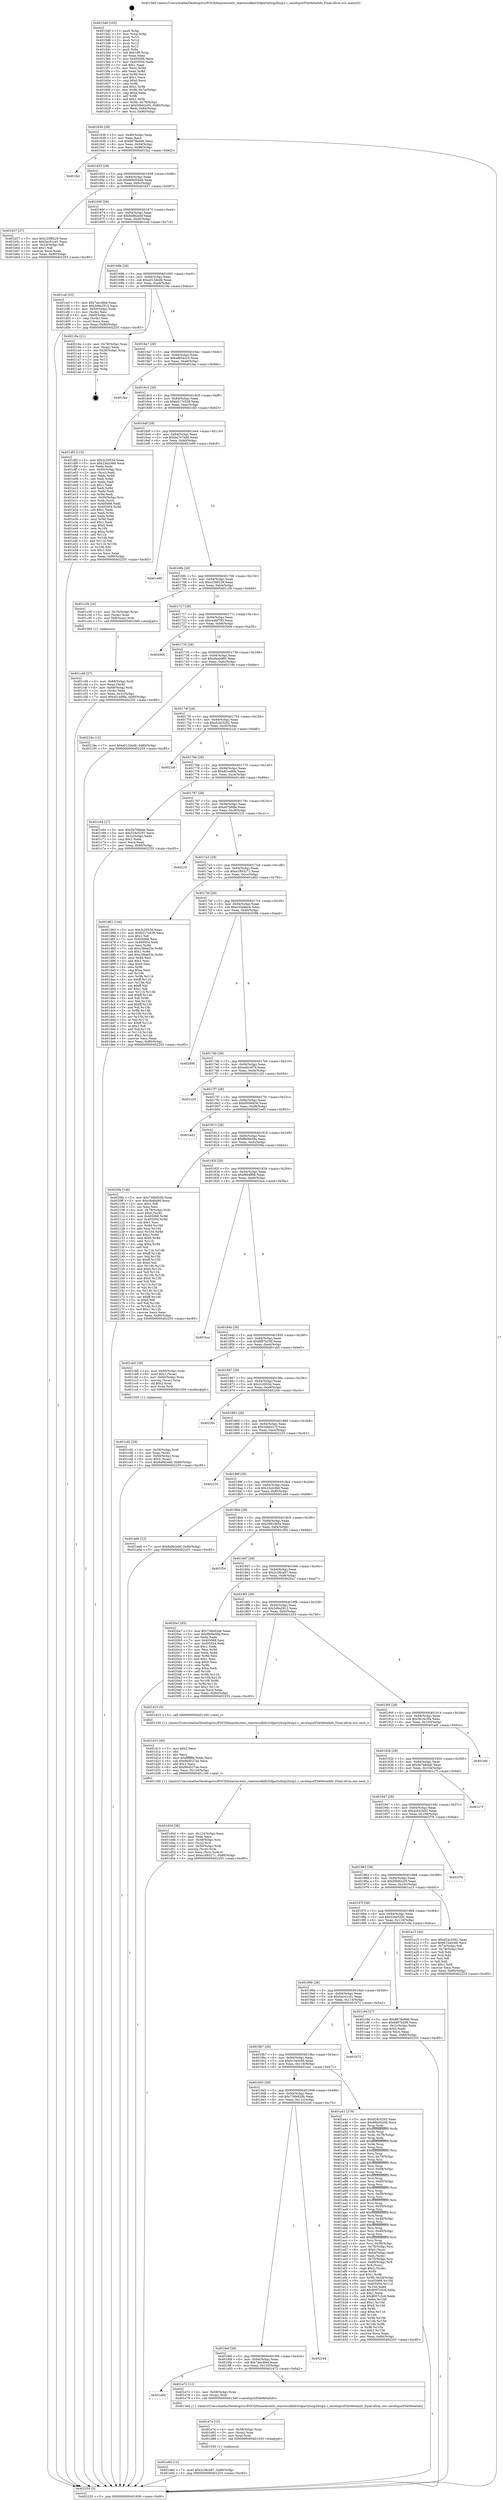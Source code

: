 digraph "0x4015d0" {
  label = "0x4015d0 (/mnt/c/Users/mathe/Desktop/tcc/POCII/binaries/extr_reactossdklib3rdpartybzip2bzip2.c_saveInputFileMetaInfo_Final-ollvm.out::main(0))"
  labelloc = "t"
  node[shape=record]

  Entry [label="",width=0.3,height=0.3,shape=circle,fillcolor=black,style=filled]
  "0x401636" [label="{
     0x401636 [29]\l
     | [instrs]\l
     &nbsp;&nbsp;0x401636 \<+3\>: mov -0x80(%rbp),%eax\l
     &nbsp;&nbsp;0x401639 \<+2\>: mov %eax,%ecx\l
     &nbsp;&nbsp;0x40163b \<+6\>: sub $0x8678a9d6,%ecx\l
     &nbsp;&nbsp;0x401641 \<+6\>: mov %eax,-0x94(%rbp)\l
     &nbsp;&nbsp;0x401647 \<+6\>: mov %ecx,-0x98(%rbp)\l
     &nbsp;&nbsp;0x40164d \<+6\>: je 0000000000401fa2 \<main+0x9d2\>\l
  }"]
  "0x401fa2" [label="{
     0x401fa2\l
  }", style=dashed]
  "0x401653" [label="{
     0x401653 [28]\l
     | [instrs]\l
     &nbsp;&nbsp;0x401653 \<+5\>: jmp 0000000000401658 \<main+0x88\>\l
     &nbsp;&nbsp;0x401658 \<+6\>: mov -0x94(%rbp),%eax\l
     &nbsp;&nbsp;0x40165e \<+5\>: sub $0x86bd544b,%eax\l
     &nbsp;&nbsp;0x401663 \<+6\>: mov %eax,-0x9c(%rbp)\l
     &nbsp;&nbsp;0x401669 \<+6\>: je 0000000000401b57 \<main+0x587\>\l
  }"]
  Exit [label="",width=0.3,height=0.3,shape=circle,fillcolor=black,style=filled,peripheries=2]
  "0x401b57" [label="{
     0x401b57 [27]\l
     | [instrs]\l
     &nbsp;&nbsp;0x401b57 \<+5\>: mov $0xc25f8229,%eax\l
     &nbsp;&nbsp;0x401b5c \<+5\>: mov $0x5ac41cd1,%ecx\l
     &nbsp;&nbsp;0x401b61 \<+3\>: mov -0x2d(%rbp),%dl\l
     &nbsp;&nbsp;0x401b64 \<+3\>: test $0x1,%dl\l
     &nbsp;&nbsp;0x401b67 \<+3\>: cmovne %ecx,%eax\l
     &nbsp;&nbsp;0x401b6a \<+3\>: mov %eax,-0x80(%rbp)\l
     &nbsp;&nbsp;0x401b6d \<+5\>: jmp 0000000000402255 \<main+0xc85\>\l
  }"]
  "0x40166f" [label="{
     0x40166f [28]\l
     | [instrs]\l
     &nbsp;&nbsp;0x40166f \<+5\>: jmp 0000000000401674 \<main+0xa4\>\l
     &nbsp;&nbsp;0x401674 \<+6\>: mov -0x94(%rbp),%eax\l
     &nbsp;&nbsp;0x40167a \<+5\>: sub $0x8a9b2ebf,%eax\l
     &nbsp;&nbsp;0x40167f \<+6\>: mov %eax,-0xa0(%rbp)\l
     &nbsp;&nbsp;0x401685 \<+6\>: je 0000000000401cef \<main+0x71f\>\l
  }"]
  "0x401e8d" [label="{
     0x401e8d [12]\l
     | [instrs]\l
     &nbsp;&nbsp;0x401e8d \<+7\>: movl $0x2c38ca97,-0x80(%rbp)\l
     &nbsp;&nbsp;0x401e94 \<+5\>: jmp 0000000000402255 \<main+0xc85\>\l
  }"]
  "0x401cef" [label="{
     0x401cef [33]\l
     | [instrs]\l
     &nbsp;&nbsp;0x401cef \<+5\>: mov $0x7aec4fed,%eax\l
     &nbsp;&nbsp;0x401cf4 \<+5\>: mov $0x2d6a2912,%ecx\l
     &nbsp;&nbsp;0x401cf9 \<+4\>: mov -0x50(%rbp),%rdx\l
     &nbsp;&nbsp;0x401cfd \<+2\>: mov (%rdx),%esi\l
     &nbsp;&nbsp;0x401cff \<+4\>: mov -0x60(%rbp),%rdx\l
     &nbsp;&nbsp;0x401d03 \<+2\>: cmp (%rdx),%esi\l
     &nbsp;&nbsp;0x401d05 \<+3\>: cmovl %ecx,%eax\l
     &nbsp;&nbsp;0x401d08 \<+3\>: mov %eax,-0x80(%rbp)\l
     &nbsp;&nbsp;0x401d0b \<+5\>: jmp 0000000000402255 \<main+0xc85\>\l
  }"]
  "0x40168b" [label="{
     0x40168b [28]\l
     | [instrs]\l
     &nbsp;&nbsp;0x40168b \<+5\>: jmp 0000000000401690 \<main+0xc0\>\l
     &nbsp;&nbsp;0x401690 \<+6\>: mov -0x94(%rbp),%eax\l
     &nbsp;&nbsp;0x401696 \<+5\>: sub $0xa013dedb,%eax\l
     &nbsp;&nbsp;0x40169b \<+6\>: mov %eax,-0xa4(%rbp)\l
     &nbsp;&nbsp;0x4016a1 \<+6\>: je 000000000040219a \<main+0xbca\>\l
  }"]
  "0x401e7e" [label="{
     0x401e7e [15]\l
     | [instrs]\l
     &nbsp;&nbsp;0x401e7e \<+4\>: mov -0x58(%rbp),%rax\l
     &nbsp;&nbsp;0x401e82 \<+3\>: mov (%rax),%rax\l
     &nbsp;&nbsp;0x401e85 \<+3\>: mov %rax,%rdi\l
     &nbsp;&nbsp;0x401e88 \<+5\>: call 0000000000401030 \<free@plt\>\l
     | [calls]\l
     &nbsp;&nbsp;0x401030 \{1\} (unknown)\l
  }"]
  "0x40219a" [label="{
     0x40219a [21]\l
     | [instrs]\l
     &nbsp;&nbsp;0x40219a \<+4\>: mov -0x78(%rbp),%rax\l
     &nbsp;&nbsp;0x40219e \<+2\>: mov (%rax),%eax\l
     &nbsp;&nbsp;0x4021a0 \<+4\>: lea -0x28(%rbp),%rsp\l
     &nbsp;&nbsp;0x4021a4 \<+1\>: pop %rbx\l
     &nbsp;&nbsp;0x4021a5 \<+2\>: pop %r12\l
     &nbsp;&nbsp;0x4021a7 \<+2\>: pop %r13\l
     &nbsp;&nbsp;0x4021a9 \<+2\>: pop %r14\l
     &nbsp;&nbsp;0x4021ab \<+2\>: pop %r15\l
     &nbsp;&nbsp;0x4021ad \<+1\>: pop %rbp\l
     &nbsp;&nbsp;0x4021ae \<+1\>: ret\l
  }"]
  "0x4016a7" [label="{
     0x4016a7 [28]\l
     | [instrs]\l
     &nbsp;&nbsp;0x4016a7 \<+5\>: jmp 00000000004016ac \<main+0xdc\>\l
     &nbsp;&nbsp;0x4016ac \<+6\>: mov -0x94(%rbp),%eax\l
     &nbsp;&nbsp;0x4016b2 \<+5\>: sub $0xa8f54d10,%eax\l
     &nbsp;&nbsp;0x4016b7 \<+6\>: mov %eax,-0xa8(%rbp)\l
     &nbsp;&nbsp;0x4016bd \<+6\>: je 0000000000401fae \<main+0x9de\>\l
  }"]
  "0x401a0b" [label="{
     0x401a0b\l
  }", style=dashed]
  "0x401fae" [label="{
     0x401fae\l
  }", style=dashed]
  "0x4016c3" [label="{
     0x4016c3 [28]\l
     | [instrs]\l
     &nbsp;&nbsp;0x4016c3 \<+5\>: jmp 00000000004016c8 \<main+0xf8\>\l
     &nbsp;&nbsp;0x4016c8 \<+6\>: mov -0x94(%rbp),%eax\l
     &nbsp;&nbsp;0x4016ce \<+5\>: sub $0xb517e538,%eax\l
     &nbsp;&nbsp;0x4016d3 \<+6\>: mov %eax,-0xac(%rbp)\l
     &nbsp;&nbsp;0x4016d9 \<+6\>: je 0000000000401df3 \<main+0x823\>\l
  }"]
  "0x401e72" [label="{
     0x401e72 [12]\l
     | [instrs]\l
     &nbsp;&nbsp;0x401e72 \<+4\>: mov -0x58(%rbp),%rax\l
     &nbsp;&nbsp;0x401e76 \<+3\>: mov (%rax),%rdi\l
     &nbsp;&nbsp;0x401e79 \<+5\>: call 00000000004013e0 \<saveInputFileMetaInfo\>\l
     | [calls]\l
     &nbsp;&nbsp;0x4013e0 \{1\} (/mnt/c/Users/mathe/Desktop/tcc/POCII/binaries/extr_reactossdklib3rdpartybzip2bzip2.c_saveInputFileMetaInfo_Final-ollvm.out::saveInputFileMetaInfo)\l
  }"]
  "0x401df3" [label="{
     0x401df3 [115]\l
     | [instrs]\l
     &nbsp;&nbsp;0x401df3 \<+5\>: mov $0x2c2953d,%eax\l
     &nbsp;&nbsp;0x401df8 \<+5\>: mov $0x23a2cfe6,%ecx\l
     &nbsp;&nbsp;0x401dfd \<+2\>: xor %edx,%edx\l
     &nbsp;&nbsp;0x401dff \<+4\>: mov -0x50(%rbp),%rsi\l
     &nbsp;&nbsp;0x401e03 \<+2\>: mov (%rsi),%edi\l
     &nbsp;&nbsp;0x401e05 \<+3\>: mov %edx,%r8d\l
     &nbsp;&nbsp;0x401e08 \<+3\>: sub %edi,%r8d\l
     &nbsp;&nbsp;0x401e0b \<+2\>: mov %edx,%edi\l
     &nbsp;&nbsp;0x401e0d \<+3\>: sub $0x1,%edi\l
     &nbsp;&nbsp;0x401e10 \<+3\>: add %edi,%r8d\l
     &nbsp;&nbsp;0x401e13 \<+2\>: mov %edx,%edi\l
     &nbsp;&nbsp;0x401e15 \<+3\>: sub %r8d,%edi\l
     &nbsp;&nbsp;0x401e18 \<+4\>: mov -0x50(%rbp),%rsi\l
     &nbsp;&nbsp;0x401e1c \<+2\>: mov %edi,(%rsi)\l
     &nbsp;&nbsp;0x401e1e \<+7\>: mov 0x405068,%edi\l
     &nbsp;&nbsp;0x401e25 \<+8\>: mov 0x405054,%r8d\l
     &nbsp;&nbsp;0x401e2d \<+3\>: sub $0x1,%edx\l
     &nbsp;&nbsp;0x401e30 \<+3\>: mov %edi,%r9d\l
     &nbsp;&nbsp;0x401e33 \<+3\>: add %edx,%r9d\l
     &nbsp;&nbsp;0x401e36 \<+4\>: imul %r9d,%edi\l
     &nbsp;&nbsp;0x401e3a \<+3\>: and $0x1,%edi\l
     &nbsp;&nbsp;0x401e3d \<+3\>: cmp $0x0,%edi\l
     &nbsp;&nbsp;0x401e40 \<+4\>: sete %r10b\l
     &nbsp;&nbsp;0x401e44 \<+4\>: cmp $0xa,%r8d\l
     &nbsp;&nbsp;0x401e48 \<+4\>: setl %r11b\l
     &nbsp;&nbsp;0x401e4c \<+3\>: mov %r10b,%bl\l
     &nbsp;&nbsp;0x401e4f \<+3\>: and %r11b,%bl\l
     &nbsp;&nbsp;0x401e52 \<+3\>: xor %r11b,%r10b\l
     &nbsp;&nbsp;0x401e55 \<+3\>: or %r10b,%bl\l
     &nbsp;&nbsp;0x401e58 \<+3\>: test $0x1,%bl\l
     &nbsp;&nbsp;0x401e5b \<+3\>: cmovne %ecx,%eax\l
     &nbsp;&nbsp;0x401e5e \<+3\>: mov %eax,-0x80(%rbp)\l
     &nbsp;&nbsp;0x401e61 \<+5\>: jmp 0000000000402255 \<main+0xc85\>\l
  }"]
  "0x4016df" [label="{
     0x4016df [28]\l
     | [instrs]\l
     &nbsp;&nbsp;0x4016df \<+5\>: jmp 00000000004016e4 \<main+0x114\>\l
     &nbsp;&nbsp;0x4016e4 \<+6\>: mov -0x94(%rbp),%eax\l
     &nbsp;&nbsp;0x4016ea \<+5\>: sub $0xbe747e9b,%eax\l
     &nbsp;&nbsp;0x4016ef \<+6\>: mov %eax,-0xb0(%rbp)\l
     &nbsp;&nbsp;0x4016f5 \<+6\>: je 0000000000401e99 \<main+0x8c9\>\l
  }"]
  "0x4019ef" [label="{
     0x4019ef [28]\l
     | [instrs]\l
     &nbsp;&nbsp;0x4019ef \<+5\>: jmp 00000000004019f4 \<main+0x424\>\l
     &nbsp;&nbsp;0x4019f4 \<+6\>: mov -0x94(%rbp),%eax\l
     &nbsp;&nbsp;0x4019fa \<+5\>: sub $0x7aec4fed,%eax\l
     &nbsp;&nbsp;0x4019ff \<+6\>: mov %eax,-0x120(%rbp)\l
     &nbsp;&nbsp;0x401a05 \<+6\>: je 0000000000401e72 \<main+0x8a2\>\l
  }"]
  "0x401e99" [label="{
     0x401e99\l
  }", style=dashed]
  "0x4016fb" [label="{
     0x4016fb [28]\l
     | [instrs]\l
     &nbsp;&nbsp;0x4016fb \<+5\>: jmp 0000000000401700 \<main+0x130\>\l
     &nbsp;&nbsp;0x401700 \<+6\>: mov -0x94(%rbp),%eax\l
     &nbsp;&nbsp;0x401706 \<+5\>: sub $0xc25f8229,%eax\l
     &nbsp;&nbsp;0x40170b \<+6\>: mov %eax,-0xb4(%rbp)\l
     &nbsp;&nbsp;0x401711 \<+6\>: je 0000000000401c39 \<main+0x669\>\l
  }"]
  "0x402244" [label="{
     0x402244\l
  }", style=dashed]
  "0x401c39" [label="{
     0x401c39 [16]\l
     | [instrs]\l
     &nbsp;&nbsp;0x401c39 \<+4\>: mov -0x70(%rbp),%rax\l
     &nbsp;&nbsp;0x401c3d \<+3\>: mov (%rax),%rax\l
     &nbsp;&nbsp;0x401c40 \<+4\>: mov 0x8(%rax),%rdi\l
     &nbsp;&nbsp;0x401c44 \<+5\>: call 0000000000401060 \<atoi@plt\>\l
     | [calls]\l
     &nbsp;&nbsp;0x401060 \{1\} (unknown)\l
  }"]
  "0x401717" [label="{
     0x401717 [28]\l
     | [instrs]\l
     &nbsp;&nbsp;0x401717 \<+5\>: jmp 000000000040171c \<main+0x14c\>\l
     &nbsp;&nbsp;0x40171c \<+6\>: mov -0x94(%rbp),%eax\l
     &nbsp;&nbsp;0x401722 \<+5\>: sub $0xceabf783,%eax\l
     &nbsp;&nbsp;0x401727 \<+6\>: mov %eax,-0xb8(%rbp)\l
     &nbsp;&nbsp;0x40172d \<+6\>: je 0000000000402006 \<main+0xa36\>\l
  }"]
  "0x401d3d" [label="{
     0x401d3d [38]\l
     | [instrs]\l
     &nbsp;&nbsp;0x401d3d \<+6\>: mov -0x124(%rbp),%ecx\l
     &nbsp;&nbsp;0x401d43 \<+3\>: imul %eax,%ecx\l
     &nbsp;&nbsp;0x401d46 \<+4\>: mov -0x58(%rbp),%rsi\l
     &nbsp;&nbsp;0x401d4a \<+3\>: mov (%rsi),%rsi\l
     &nbsp;&nbsp;0x401d4d \<+4\>: mov -0x50(%rbp),%rdi\l
     &nbsp;&nbsp;0x401d51 \<+3\>: movslq (%rdi),%rdi\l
     &nbsp;&nbsp;0x401d54 \<+3\>: mov %ecx,(%rsi,%rdi,4)\l
     &nbsp;&nbsp;0x401d57 \<+7\>: movl $0xe1893271,-0x80(%rbp)\l
     &nbsp;&nbsp;0x401d5e \<+5\>: jmp 0000000000402255 \<main+0xc85\>\l
  }"]
  "0x402006" [label="{
     0x402006\l
  }", style=dashed]
  "0x401733" [label="{
     0x401733 [28]\l
     | [instrs]\l
     &nbsp;&nbsp;0x401733 \<+5\>: jmp 0000000000401738 \<main+0x168\>\l
     &nbsp;&nbsp;0x401738 \<+6\>: mov -0x94(%rbp),%eax\l
     &nbsp;&nbsp;0x40173e \<+5\>: sub $0xcfeabd60,%eax\l
     &nbsp;&nbsp;0x401743 \<+6\>: mov %eax,-0xbc(%rbp)\l
     &nbsp;&nbsp;0x401749 \<+6\>: je 000000000040218e \<main+0xbbe\>\l
  }"]
  "0x401d15" [label="{
     0x401d15 [40]\l
     | [instrs]\l
     &nbsp;&nbsp;0x401d15 \<+5\>: mov $0x2,%ecx\l
     &nbsp;&nbsp;0x401d1a \<+1\>: cltd\l
     &nbsp;&nbsp;0x401d1b \<+2\>: idiv %ecx\l
     &nbsp;&nbsp;0x401d1d \<+6\>: imul $0xfffffffe,%edx,%ecx\l
     &nbsp;&nbsp;0x401d23 \<+6\>: sub $0x86d527ae,%ecx\l
     &nbsp;&nbsp;0x401d29 \<+3\>: add $0x1,%ecx\l
     &nbsp;&nbsp;0x401d2c \<+6\>: add $0x86d527ae,%ecx\l
     &nbsp;&nbsp;0x401d32 \<+6\>: mov %ecx,-0x124(%rbp)\l
     &nbsp;&nbsp;0x401d38 \<+5\>: call 0000000000401160 \<next_i\>\l
     | [calls]\l
     &nbsp;&nbsp;0x401160 \{1\} (/mnt/c/Users/mathe/Desktop/tcc/POCII/binaries/extr_reactossdklib3rdpartybzip2bzip2.c_saveInputFileMetaInfo_Final-ollvm.out::next_i)\l
  }"]
  "0x40218e" [label="{
     0x40218e [12]\l
     | [instrs]\l
     &nbsp;&nbsp;0x40218e \<+7\>: movl $0xa013dedb,-0x80(%rbp)\l
     &nbsp;&nbsp;0x402195 \<+5\>: jmp 0000000000402255 \<main+0xc85\>\l
  }"]
  "0x40174f" [label="{
     0x40174f [28]\l
     | [instrs]\l
     &nbsp;&nbsp;0x40174f \<+5\>: jmp 0000000000401754 \<main+0x184\>\l
     &nbsp;&nbsp;0x401754 \<+6\>: mov -0x94(%rbp),%eax\l
     &nbsp;&nbsp;0x40175a \<+5\>: sub $0xd24c5292,%eax\l
     &nbsp;&nbsp;0x40175f \<+6\>: mov %eax,-0xc0(%rbp)\l
     &nbsp;&nbsp;0x401765 \<+6\>: je 00000000004021af \<main+0xbdf\>\l
  }"]
  "0x401cd2" [label="{
     0x401cd2 [29]\l
     | [instrs]\l
     &nbsp;&nbsp;0x401cd2 \<+4\>: mov -0x58(%rbp),%rdi\l
     &nbsp;&nbsp;0x401cd6 \<+3\>: mov %rax,(%rdi)\l
     &nbsp;&nbsp;0x401cd9 \<+4\>: mov -0x50(%rbp),%rax\l
     &nbsp;&nbsp;0x401cdd \<+6\>: movl $0x0,(%rax)\l
     &nbsp;&nbsp;0x401ce3 \<+7\>: movl $0x8a9b2ebf,-0x80(%rbp)\l
     &nbsp;&nbsp;0x401cea \<+5\>: jmp 0000000000402255 \<main+0xc85\>\l
  }"]
  "0x4021af" [label="{
     0x4021af\l
  }", style=dashed]
  "0x40176b" [label="{
     0x40176b [28]\l
     | [instrs]\l
     &nbsp;&nbsp;0x40176b \<+5\>: jmp 0000000000401770 \<main+0x1a0\>\l
     &nbsp;&nbsp;0x401770 \<+6\>: mov -0x94(%rbp),%eax\l
     &nbsp;&nbsp;0x401776 \<+5\>: sub $0xdf1ed8fa,%eax\l
     &nbsp;&nbsp;0x40177b \<+6\>: mov %eax,-0xc4(%rbp)\l
     &nbsp;&nbsp;0x401781 \<+6\>: je 0000000000401c64 \<main+0x694\>\l
  }"]
  "0x401c49" [label="{
     0x401c49 [27]\l
     | [instrs]\l
     &nbsp;&nbsp;0x401c49 \<+4\>: mov -0x68(%rbp),%rdi\l
     &nbsp;&nbsp;0x401c4d \<+2\>: mov %eax,(%rdi)\l
     &nbsp;&nbsp;0x401c4f \<+4\>: mov -0x68(%rbp),%rdi\l
     &nbsp;&nbsp;0x401c53 \<+2\>: mov (%rdi),%eax\l
     &nbsp;&nbsp;0x401c55 \<+3\>: mov %eax,-0x2c(%rbp)\l
     &nbsp;&nbsp;0x401c58 \<+7\>: movl $0xdf1ed8fa,-0x80(%rbp)\l
     &nbsp;&nbsp;0x401c5f \<+5\>: jmp 0000000000402255 \<main+0xc85\>\l
  }"]
  "0x401c64" [label="{
     0x401c64 [27]\l
     | [instrs]\l
     &nbsp;&nbsp;0x401c64 \<+5\>: mov $0x3b7b8dab,%eax\l
     &nbsp;&nbsp;0x401c69 \<+5\>: mov $0x534e5291,%ecx\l
     &nbsp;&nbsp;0x401c6e \<+3\>: mov -0x2c(%rbp),%edx\l
     &nbsp;&nbsp;0x401c71 \<+3\>: cmp $0x1,%edx\l
     &nbsp;&nbsp;0x401c74 \<+3\>: cmovl %ecx,%eax\l
     &nbsp;&nbsp;0x401c77 \<+3\>: mov %eax,-0x80(%rbp)\l
     &nbsp;&nbsp;0x401c7a \<+5\>: jmp 0000000000402255 \<main+0xc85\>\l
  }"]
  "0x401787" [label="{
     0x401787 [28]\l
     | [instrs]\l
     &nbsp;&nbsp;0x401787 \<+5\>: jmp 000000000040178c \<main+0x1bc\>\l
     &nbsp;&nbsp;0x40178c \<+6\>: mov -0x94(%rbp),%eax\l
     &nbsp;&nbsp;0x401792 \<+5\>: sub $0xe07bfdfa,%eax\l
     &nbsp;&nbsp;0x401797 \<+6\>: mov %eax,-0xc8(%rbp)\l
     &nbsp;&nbsp;0x40179d \<+6\>: je 00000000004021f1 \<main+0xc21\>\l
  }"]
  "0x4019d3" [label="{
     0x4019d3 [28]\l
     | [instrs]\l
     &nbsp;&nbsp;0x4019d3 \<+5\>: jmp 00000000004019d8 \<main+0x408\>\l
     &nbsp;&nbsp;0x4019d8 \<+6\>: mov -0x94(%rbp),%eax\l
     &nbsp;&nbsp;0x4019de \<+5\>: sub $0x736b92db,%eax\l
     &nbsp;&nbsp;0x4019e3 \<+6\>: mov %eax,-0x11c(%rbp)\l
     &nbsp;&nbsp;0x4019e9 \<+6\>: je 0000000000402244 \<main+0xc74\>\l
  }"]
  "0x4021f1" [label="{
     0x4021f1\l
  }", style=dashed]
  "0x4017a3" [label="{
     0x4017a3 [28]\l
     | [instrs]\l
     &nbsp;&nbsp;0x4017a3 \<+5\>: jmp 00000000004017a8 \<main+0x1d8\>\l
     &nbsp;&nbsp;0x4017a8 \<+6\>: mov -0x94(%rbp),%eax\l
     &nbsp;&nbsp;0x4017ae \<+5\>: sub $0xe1893271,%eax\l
     &nbsp;&nbsp;0x4017b3 \<+6\>: mov %eax,-0xcc(%rbp)\l
     &nbsp;&nbsp;0x4017b9 \<+6\>: je 0000000000401d63 \<main+0x793\>\l
  }"]
  "0x401a41" [label="{
     0x401a41 [278]\l
     | [instrs]\l
     &nbsp;&nbsp;0x401a41 \<+5\>: mov $0xd24c5292,%eax\l
     &nbsp;&nbsp;0x401a46 \<+5\>: mov $0x86bd544b,%ecx\l
     &nbsp;&nbsp;0x401a4b \<+3\>: mov %rsp,%rdx\l
     &nbsp;&nbsp;0x401a4e \<+4\>: add $0xfffffffffffffff0,%rdx\l
     &nbsp;&nbsp;0x401a52 \<+3\>: mov %rdx,%rsp\l
     &nbsp;&nbsp;0x401a55 \<+4\>: mov %rdx,-0x78(%rbp)\l
     &nbsp;&nbsp;0x401a59 \<+3\>: mov %rsp,%rdx\l
     &nbsp;&nbsp;0x401a5c \<+4\>: add $0xfffffffffffffff0,%rdx\l
     &nbsp;&nbsp;0x401a60 \<+3\>: mov %rdx,%rsp\l
     &nbsp;&nbsp;0x401a63 \<+3\>: mov %rsp,%rsi\l
     &nbsp;&nbsp;0x401a66 \<+4\>: add $0xfffffffffffffff0,%rsi\l
     &nbsp;&nbsp;0x401a6a \<+3\>: mov %rsi,%rsp\l
     &nbsp;&nbsp;0x401a6d \<+4\>: mov %rsi,-0x70(%rbp)\l
     &nbsp;&nbsp;0x401a71 \<+3\>: mov %rsp,%rsi\l
     &nbsp;&nbsp;0x401a74 \<+4\>: add $0xfffffffffffffff0,%rsi\l
     &nbsp;&nbsp;0x401a78 \<+3\>: mov %rsi,%rsp\l
     &nbsp;&nbsp;0x401a7b \<+4\>: mov %rsi,-0x68(%rbp)\l
     &nbsp;&nbsp;0x401a7f \<+3\>: mov %rsp,%rsi\l
     &nbsp;&nbsp;0x401a82 \<+4\>: add $0xfffffffffffffff0,%rsi\l
     &nbsp;&nbsp;0x401a86 \<+3\>: mov %rsi,%rsp\l
     &nbsp;&nbsp;0x401a89 \<+4\>: mov %rsi,-0x60(%rbp)\l
     &nbsp;&nbsp;0x401a8d \<+3\>: mov %rsp,%rsi\l
     &nbsp;&nbsp;0x401a90 \<+4\>: add $0xfffffffffffffff0,%rsi\l
     &nbsp;&nbsp;0x401a94 \<+3\>: mov %rsi,%rsp\l
     &nbsp;&nbsp;0x401a97 \<+4\>: mov %rsi,-0x58(%rbp)\l
     &nbsp;&nbsp;0x401a9b \<+3\>: mov %rsp,%rsi\l
     &nbsp;&nbsp;0x401a9e \<+4\>: add $0xfffffffffffffff0,%rsi\l
     &nbsp;&nbsp;0x401aa2 \<+3\>: mov %rsi,%rsp\l
     &nbsp;&nbsp;0x401aa5 \<+4\>: mov %rsi,-0x50(%rbp)\l
     &nbsp;&nbsp;0x401aa9 \<+3\>: mov %rsp,%rsi\l
     &nbsp;&nbsp;0x401aac \<+4\>: add $0xfffffffffffffff0,%rsi\l
     &nbsp;&nbsp;0x401ab0 \<+3\>: mov %rsi,%rsp\l
     &nbsp;&nbsp;0x401ab3 \<+4\>: mov %rsi,-0x48(%rbp)\l
     &nbsp;&nbsp;0x401ab7 \<+3\>: mov %rsp,%rsi\l
     &nbsp;&nbsp;0x401aba \<+4\>: add $0xfffffffffffffff0,%rsi\l
     &nbsp;&nbsp;0x401abe \<+3\>: mov %rsi,%rsp\l
     &nbsp;&nbsp;0x401ac1 \<+4\>: mov %rsi,-0x40(%rbp)\l
     &nbsp;&nbsp;0x401ac5 \<+3\>: mov %rsp,%rsi\l
     &nbsp;&nbsp;0x401ac8 \<+4\>: add $0xfffffffffffffff0,%rsi\l
     &nbsp;&nbsp;0x401acc \<+3\>: mov %rsi,%rsp\l
     &nbsp;&nbsp;0x401acf \<+4\>: mov %rsi,-0x38(%rbp)\l
     &nbsp;&nbsp;0x401ad3 \<+4\>: mov -0x78(%rbp),%rsi\l
     &nbsp;&nbsp;0x401ad7 \<+6\>: movl $0x0,(%rsi)\l
     &nbsp;&nbsp;0x401add \<+6\>: mov -0x84(%rbp),%edi\l
     &nbsp;&nbsp;0x401ae3 \<+2\>: mov %edi,(%rdx)\l
     &nbsp;&nbsp;0x401ae5 \<+4\>: mov -0x70(%rbp),%rsi\l
     &nbsp;&nbsp;0x401ae9 \<+7\>: mov -0x90(%rbp),%r8\l
     &nbsp;&nbsp;0x401af0 \<+3\>: mov %r8,(%rsi)\l
     &nbsp;&nbsp;0x401af3 \<+3\>: cmpl $0x2,(%rdx)\l
     &nbsp;&nbsp;0x401af6 \<+4\>: setne %r9b\l
     &nbsp;&nbsp;0x401afa \<+4\>: and $0x1,%r9b\l
     &nbsp;&nbsp;0x401afe \<+4\>: mov %r9b,-0x2d(%rbp)\l
     &nbsp;&nbsp;0x401b02 \<+8\>: mov 0x405068,%r10d\l
     &nbsp;&nbsp;0x401b0a \<+8\>: mov 0x405054,%r11d\l
     &nbsp;&nbsp;0x401b12 \<+3\>: mov %r10d,%ebx\l
     &nbsp;&nbsp;0x401b15 \<+6\>: add $0x8007c5c6,%ebx\l
     &nbsp;&nbsp;0x401b1b \<+3\>: sub $0x1,%ebx\l
     &nbsp;&nbsp;0x401b1e \<+6\>: sub $0x8007c5c6,%ebx\l
     &nbsp;&nbsp;0x401b24 \<+4\>: imul %ebx,%r10d\l
     &nbsp;&nbsp;0x401b28 \<+4\>: and $0x1,%r10d\l
     &nbsp;&nbsp;0x401b2c \<+4\>: cmp $0x0,%r10d\l
     &nbsp;&nbsp;0x401b30 \<+4\>: sete %r9b\l
     &nbsp;&nbsp;0x401b34 \<+4\>: cmp $0xa,%r11d\l
     &nbsp;&nbsp;0x401b38 \<+4\>: setl %r14b\l
     &nbsp;&nbsp;0x401b3c \<+3\>: mov %r9b,%r15b\l
     &nbsp;&nbsp;0x401b3f \<+3\>: and %r14b,%r15b\l
     &nbsp;&nbsp;0x401b42 \<+3\>: xor %r14b,%r9b\l
     &nbsp;&nbsp;0x401b45 \<+3\>: or %r9b,%r15b\l
     &nbsp;&nbsp;0x401b48 \<+4\>: test $0x1,%r15b\l
     &nbsp;&nbsp;0x401b4c \<+3\>: cmovne %ecx,%eax\l
     &nbsp;&nbsp;0x401b4f \<+3\>: mov %eax,-0x80(%rbp)\l
     &nbsp;&nbsp;0x401b52 \<+5\>: jmp 0000000000402255 \<main+0xc85\>\l
  }"]
  "0x401d63" [label="{
     0x401d63 [144]\l
     | [instrs]\l
     &nbsp;&nbsp;0x401d63 \<+5\>: mov $0x2c2953d,%eax\l
     &nbsp;&nbsp;0x401d68 \<+5\>: mov $0xb517e538,%ecx\l
     &nbsp;&nbsp;0x401d6d \<+2\>: mov $0x1,%dl\l
     &nbsp;&nbsp;0x401d6f \<+7\>: mov 0x405068,%esi\l
     &nbsp;&nbsp;0x401d76 \<+7\>: mov 0x405054,%edi\l
     &nbsp;&nbsp;0x401d7d \<+3\>: mov %esi,%r8d\l
     &nbsp;&nbsp;0x401d80 \<+7\>: sub $0xc38ee02e,%r8d\l
     &nbsp;&nbsp;0x401d87 \<+4\>: sub $0x1,%r8d\l
     &nbsp;&nbsp;0x401d8b \<+7\>: add $0xc38ee02e,%r8d\l
     &nbsp;&nbsp;0x401d92 \<+4\>: imul %r8d,%esi\l
     &nbsp;&nbsp;0x401d96 \<+3\>: and $0x1,%esi\l
     &nbsp;&nbsp;0x401d99 \<+3\>: cmp $0x0,%esi\l
     &nbsp;&nbsp;0x401d9c \<+4\>: sete %r9b\l
     &nbsp;&nbsp;0x401da0 \<+3\>: cmp $0xa,%edi\l
     &nbsp;&nbsp;0x401da3 \<+4\>: setl %r10b\l
     &nbsp;&nbsp;0x401da7 \<+3\>: mov %r9b,%r11b\l
     &nbsp;&nbsp;0x401daa \<+4\>: xor $0xff,%r11b\l
     &nbsp;&nbsp;0x401dae \<+3\>: mov %r10b,%bl\l
     &nbsp;&nbsp;0x401db1 \<+3\>: xor $0xff,%bl\l
     &nbsp;&nbsp;0x401db4 \<+3\>: xor $0x1,%dl\l
     &nbsp;&nbsp;0x401db7 \<+3\>: mov %r11b,%r14b\l
     &nbsp;&nbsp;0x401dba \<+4\>: and $0xff,%r14b\l
     &nbsp;&nbsp;0x401dbe \<+3\>: and %dl,%r9b\l
     &nbsp;&nbsp;0x401dc1 \<+3\>: mov %bl,%r15b\l
     &nbsp;&nbsp;0x401dc4 \<+4\>: and $0xff,%r15b\l
     &nbsp;&nbsp;0x401dc8 \<+3\>: and %dl,%r10b\l
     &nbsp;&nbsp;0x401dcb \<+3\>: or %r9b,%r14b\l
     &nbsp;&nbsp;0x401dce \<+3\>: or %r10b,%r15b\l
     &nbsp;&nbsp;0x401dd1 \<+3\>: xor %r15b,%r14b\l
     &nbsp;&nbsp;0x401dd4 \<+3\>: or %bl,%r11b\l
     &nbsp;&nbsp;0x401dd7 \<+4\>: xor $0xff,%r11b\l
     &nbsp;&nbsp;0x401ddb \<+3\>: or $0x1,%dl\l
     &nbsp;&nbsp;0x401dde \<+3\>: and %dl,%r11b\l
     &nbsp;&nbsp;0x401de1 \<+3\>: or %r11b,%r14b\l
     &nbsp;&nbsp;0x401de4 \<+4\>: test $0x1,%r14b\l
     &nbsp;&nbsp;0x401de8 \<+3\>: cmovne %ecx,%eax\l
     &nbsp;&nbsp;0x401deb \<+3\>: mov %eax,-0x80(%rbp)\l
     &nbsp;&nbsp;0x401dee \<+5\>: jmp 0000000000402255 \<main+0xc85\>\l
  }"]
  "0x4017bf" [label="{
     0x4017bf [28]\l
     | [instrs]\l
     &nbsp;&nbsp;0x4017bf \<+5\>: jmp 00000000004017c4 \<main+0x1f4\>\l
     &nbsp;&nbsp;0x4017c4 \<+6\>: mov -0x94(%rbp),%eax\l
     &nbsp;&nbsp;0x4017ca \<+5\>: sub $0xe33d4bcb,%eax\l
     &nbsp;&nbsp;0x4017cf \<+6\>: mov %eax,-0xd0(%rbp)\l
     &nbsp;&nbsp;0x4017d5 \<+6\>: je 000000000040209b \<main+0xacb\>\l
  }"]
  "0x4019b7" [label="{
     0x4019b7 [28]\l
     | [instrs]\l
     &nbsp;&nbsp;0x4019b7 \<+5\>: jmp 00000000004019bc \<main+0x3ec\>\l
     &nbsp;&nbsp;0x4019bc \<+6\>: mov -0x94(%rbp),%eax\l
     &nbsp;&nbsp;0x4019c2 \<+5\>: sub $0x615a0c66,%eax\l
     &nbsp;&nbsp;0x4019c7 \<+6\>: mov %eax,-0x118(%rbp)\l
     &nbsp;&nbsp;0x4019cd \<+6\>: je 0000000000401a41 \<main+0x471\>\l
  }"]
  "0x40209b" [label="{
     0x40209b\l
  }", style=dashed]
  "0x4017db" [label="{
     0x4017db [28]\l
     | [instrs]\l
     &nbsp;&nbsp;0x4017db \<+5\>: jmp 00000000004017e0 \<main+0x210\>\l
     &nbsp;&nbsp;0x4017e0 \<+6\>: mov -0x94(%rbp),%eax\l
     &nbsp;&nbsp;0x4017e6 \<+5\>: sub $0xedec4f79,%eax\l
     &nbsp;&nbsp;0x4017eb \<+6\>: mov %eax,-0xd4(%rbp)\l
     &nbsp;&nbsp;0x4017f1 \<+6\>: je 0000000000401c2d \<main+0x65d\>\l
  }"]
  "0x401b72" [label="{
     0x401b72\l
  }", style=dashed]
  "0x401c2d" [label="{
     0x401c2d\l
  }", style=dashed]
  "0x4017f7" [label="{
     0x4017f7 [28]\l
     | [instrs]\l
     &nbsp;&nbsp;0x4017f7 \<+5\>: jmp 00000000004017fc \<main+0x22c\>\l
     &nbsp;&nbsp;0x4017fc \<+6\>: mov -0x94(%rbp),%eax\l
     &nbsp;&nbsp;0x401802 \<+5\>: sub $0xf0098636,%eax\l
     &nbsp;&nbsp;0x401807 \<+6\>: mov %eax,-0xd8(%rbp)\l
     &nbsp;&nbsp;0x40180d \<+6\>: je 0000000000401ed3 \<main+0x903\>\l
  }"]
  "0x40199b" [label="{
     0x40199b [28]\l
     | [instrs]\l
     &nbsp;&nbsp;0x40199b \<+5\>: jmp 00000000004019a0 \<main+0x3d0\>\l
     &nbsp;&nbsp;0x4019a0 \<+6\>: mov -0x94(%rbp),%eax\l
     &nbsp;&nbsp;0x4019a6 \<+5\>: sub $0x5ac41cd1,%eax\l
     &nbsp;&nbsp;0x4019ab \<+6\>: mov %eax,-0x114(%rbp)\l
     &nbsp;&nbsp;0x4019b1 \<+6\>: je 0000000000401b72 \<main+0x5a2\>\l
  }"]
  "0x401ed3" [label="{
     0x401ed3\l
  }", style=dashed]
  "0x401813" [label="{
     0x401813 [28]\l
     | [instrs]\l
     &nbsp;&nbsp;0x401813 \<+5\>: jmp 0000000000401818 \<main+0x248\>\l
     &nbsp;&nbsp;0x401818 \<+6\>: mov -0x94(%rbp),%eax\l
     &nbsp;&nbsp;0x40181e \<+5\>: sub $0xf809e59a,%eax\l
     &nbsp;&nbsp;0x401823 \<+6\>: mov %eax,-0xdc(%rbp)\l
     &nbsp;&nbsp;0x401829 \<+6\>: je 00000000004020fa \<main+0xb2a\>\l
  }"]
  "0x401c9a" [label="{
     0x401c9a [27]\l
     | [instrs]\l
     &nbsp;&nbsp;0x401c9a \<+5\>: mov $0x8678a9d6,%eax\l
     &nbsp;&nbsp;0x401c9f \<+5\>: mov $0xfd97b299,%ecx\l
     &nbsp;&nbsp;0x401ca4 \<+3\>: mov -0x2c(%rbp),%edx\l
     &nbsp;&nbsp;0x401ca7 \<+3\>: cmp $0x0,%edx\l
     &nbsp;&nbsp;0x401caa \<+3\>: cmove %ecx,%eax\l
     &nbsp;&nbsp;0x401cad \<+3\>: mov %eax,-0x80(%rbp)\l
     &nbsp;&nbsp;0x401cb0 \<+5\>: jmp 0000000000402255 \<main+0xc85\>\l
  }"]
  "0x4020fa" [label="{
     0x4020fa [148]\l
     | [instrs]\l
     &nbsp;&nbsp;0x4020fa \<+5\>: mov $0x736b92db,%eax\l
     &nbsp;&nbsp;0x4020ff \<+5\>: mov $0xcfeabd60,%ecx\l
     &nbsp;&nbsp;0x402104 \<+2\>: mov $0x1,%dl\l
     &nbsp;&nbsp;0x402106 \<+2\>: xor %esi,%esi\l
     &nbsp;&nbsp;0x402108 \<+4\>: mov -0x78(%rbp),%rdi\l
     &nbsp;&nbsp;0x40210c \<+6\>: movl $0x0,(%rdi)\l
     &nbsp;&nbsp;0x402112 \<+8\>: mov 0x405068,%r8d\l
     &nbsp;&nbsp;0x40211a \<+8\>: mov 0x405054,%r9d\l
     &nbsp;&nbsp;0x402122 \<+3\>: sub $0x1,%esi\l
     &nbsp;&nbsp;0x402125 \<+3\>: mov %r8d,%r10d\l
     &nbsp;&nbsp;0x402128 \<+3\>: add %esi,%r10d\l
     &nbsp;&nbsp;0x40212b \<+4\>: imul %r10d,%r8d\l
     &nbsp;&nbsp;0x40212f \<+4\>: and $0x1,%r8d\l
     &nbsp;&nbsp;0x402133 \<+4\>: cmp $0x0,%r8d\l
     &nbsp;&nbsp;0x402137 \<+4\>: sete %r11b\l
     &nbsp;&nbsp;0x40213b \<+4\>: cmp $0xa,%r9d\l
     &nbsp;&nbsp;0x40213f \<+3\>: setl %bl\l
     &nbsp;&nbsp;0x402142 \<+3\>: mov %r11b,%r14b\l
     &nbsp;&nbsp;0x402145 \<+4\>: xor $0xff,%r14b\l
     &nbsp;&nbsp;0x402149 \<+3\>: mov %bl,%r15b\l
     &nbsp;&nbsp;0x40214c \<+4\>: xor $0xff,%r15b\l
     &nbsp;&nbsp;0x402150 \<+3\>: xor $0x0,%dl\l
     &nbsp;&nbsp;0x402153 \<+3\>: mov %r14b,%r12b\l
     &nbsp;&nbsp;0x402156 \<+4\>: and $0x0,%r12b\l
     &nbsp;&nbsp;0x40215a \<+3\>: and %dl,%r11b\l
     &nbsp;&nbsp;0x40215d \<+3\>: mov %r15b,%r13b\l
     &nbsp;&nbsp;0x402160 \<+4\>: and $0x0,%r13b\l
     &nbsp;&nbsp;0x402164 \<+2\>: and %dl,%bl\l
     &nbsp;&nbsp;0x402166 \<+3\>: or %r11b,%r12b\l
     &nbsp;&nbsp;0x402169 \<+3\>: or %bl,%r13b\l
     &nbsp;&nbsp;0x40216c \<+3\>: xor %r13b,%r12b\l
     &nbsp;&nbsp;0x40216f \<+3\>: or %r15b,%r14b\l
     &nbsp;&nbsp;0x402172 \<+4\>: xor $0xff,%r14b\l
     &nbsp;&nbsp;0x402176 \<+3\>: or $0x0,%dl\l
     &nbsp;&nbsp;0x402179 \<+3\>: and %dl,%r14b\l
     &nbsp;&nbsp;0x40217c \<+3\>: or %r14b,%r12b\l
     &nbsp;&nbsp;0x40217f \<+4\>: test $0x1,%r12b\l
     &nbsp;&nbsp;0x402183 \<+3\>: cmovne %ecx,%eax\l
     &nbsp;&nbsp;0x402186 \<+3\>: mov %eax,-0x80(%rbp)\l
     &nbsp;&nbsp;0x402189 \<+5\>: jmp 0000000000402255 \<main+0xc85\>\l
  }"]
  "0x40182f" [label="{
     0x40182f [28]\l
     | [instrs]\l
     &nbsp;&nbsp;0x40182f \<+5\>: jmp 0000000000401834 \<main+0x264\>\l
     &nbsp;&nbsp;0x401834 \<+6\>: mov -0x94(%rbp),%eax\l
     &nbsp;&nbsp;0x40183a \<+5\>: sub $0xf884ff08,%eax\l
     &nbsp;&nbsp;0x40183f \<+6\>: mov %eax,-0xe0(%rbp)\l
     &nbsp;&nbsp;0x401845 \<+6\>: je 0000000000401bca \<main+0x5fa\>\l
  }"]
  "0x4015d0" [label="{
     0x4015d0 [102]\l
     | [instrs]\l
     &nbsp;&nbsp;0x4015d0 \<+1\>: push %rbp\l
     &nbsp;&nbsp;0x4015d1 \<+3\>: mov %rsp,%rbp\l
     &nbsp;&nbsp;0x4015d4 \<+2\>: push %r15\l
     &nbsp;&nbsp;0x4015d6 \<+2\>: push %r14\l
     &nbsp;&nbsp;0x4015d8 \<+2\>: push %r13\l
     &nbsp;&nbsp;0x4015da \<+2\>: push %r12\l
     &nbsp;&nbsp;0x4015dc \<+1\>: push %rbx\l
     &nbsp;&nbsp;0x4015dd \<+7\>: sub $0x108,%rsp\l
     &nbsp;&nbsp;0x4015e4 \<+2\>: xor %eax,%eax\l
     &nbsp;&nbsp;0x4015e6 \<+7\>: mov 0x405068,%ecx\l
     &nbsp;&nbsp;0x4015ed \<+7\>: mov 0x405054,%edx\l
     &nbsp;&nbsp;0x4015f4 \<+3\>: sub $0x1,%eax\l
     &nbsp;&nbsp;0x4015f7 \<+3\>: mov %ecx,%r8d\l
     &nbsp;&nbsp;0x4015fa \<+3\>: add %eax,%r8d\l
     &nbsp;&nbsp;0x4015fd \<+4\>: imul %r8d,%ecx\l
     &nbsp;&nbsp;0x401601 \<+3\>: and $0x1,%ecx\l
     &nbsp;&nbsp;0x401604 \<+3\>: cmp $0x0,%ecx\l
     &nbsp;&nbsp;0x401607 \<+4\>: sete %r9b\l
     &nbsp;&nbsp;0x40160b \<+4\>: and $0x1,%r9b\l
     &nbsp;&nbsp;0x40160f \<+4\>: mov %r9b,-0x7a(%rbp)\l
     &nbsp;&nbsp;0x401613 \<+3\>: cmp $0xa,%edx\l
     &nbsp;&nbsp;0x401616 \<+4\>: setl %r9b\l
     &nbsp;&nbsp;0x40161a \<+4\>: and $0x1,%r9b\l
     &nbsp;&nbsp;0x40161e \<+4\>: mov %r9b,-0x79(%rbp)\l
     &nbsp;&nbsp;0x401622 \<+7\>: movl $0x50b92c05,-0x80(%rbp)\l
     &nbsp;&nbsp;0x401629 \<+6\>: mov %edi,-0x84(%rbp)\l
     &nbsp;&nbsp;0x40162f \<+7\>: mov %rsi,-0x90(%rbp)\l
  }"]
  "0x401bca" [label="{
     0x401bca\l
  }", style=dashed]
  "0x40184b" [label="{
     0x40184b [28]\l
     | [instrs]\l
     &nbsp;&nbsp;0x40184b \<+5\>: jmp 0000000000401850 \<main+0x280\>\l
     &nbsp;&nbsp;0x401850 \<+6\>: mov -0x94(%rbp),%eax\l
     &nbsp;&nbsp;0x401856 \<+5\>: sub $0xfd97b299,%eax\l
     &nbsp;&nbsp;0x40185b \<+6\>: mov %eax,-0xe4(%rbp)\l
     &nbsp;&nbsp;0x401861 \<+6\>: je 0000000000401cb5 \<main+0x6e5\>\l
  }"]
  "0x402255" [label="{
     0x402255 [5]\l
     | [instrs]\l
     &nbsp;&nbsp;0x402255 \<+5\>: jmp 0000000000401636 \<main+0x66\>\l
  }"]
  "0x401cb5" [label="{
     0x401cb5 [29]\l
     | [instrs]\l
     &nbsp;&nbsp;0x401cb5 \<+4\>: mov -0x60(%rbp),%rax\l
     &nbsp;&nbsp;0x401cb9 \<+6\>: movl $0x1,(%rax)\l
     &nbsp;&nbsp;0x401cbf \<+4\>: mov -0x60(%rbp),%rax\l
     &nbsp;&nbsp;0x401cc3 \<+3\>: movslq (%rax),%rax\l
     &nbsp;&nbsp;0x401cc6 \<+4\>: shl $0x2,%rax\l
     &nbsp;&nbsp;0x401cca \<+3\>: mov %rax,%rdi\l
     &nbsp;&nbsp;0x401ccd \<+5\>: call 0000000000401050 \<malloc@plt\>\l
     | [calls]\l
     &nbsp;&nbsp;0x401050 \{1\} (unknown)\l
  }"]
  "0x401867" [label="{
     0x401867 [28]\l
     | [instrs]\l
     &nbsp;&nbsp;0x401867 \<+5\>: jmp 000000000040186c \<main+0x29c\>\l
     &nbsp;&nbsp;0x40186c \<+6\>: mov -0x94(%rbp),%eax\l
     &nbsp;&nbsp;0x401872 \<+5\>: sub $0x2c2953d,%eax\l
     &nbsp;&nbsp;0x401877 \<+6\>: mov %eax,-0xe8(%rbp)\l
     &nbsp;&nbsp;0x40187d \<+6\>: je 000000000040220c \<main+0xc3c\>\l
  }"]
  "0x40197f" [label="{
     0x40197f [28]\l
     | [instrs]\l
     &nbsp;&nbsp;0x40197f \<+5\>: jmp 0000000000401984 \<main+0x3b4\>\l
     &nbsp;&nbsp;0x401984 \<+6\>: mov -0x94(%rbp),%eax\l
     &nbsp;&nbsp;0x40198a \<+5\>: sub $0x534e5291,%eax\l
     &nbsp;&nbsp;0x40198f \<+6\>: mov %eax,-0x110(%rbp)\l
     &nbsp;&nbsp;0x401995 \<+6\>: je 0000000000401c9a \<main+0x6ca\>\l
  }"]
  "0x40220c" [label="{
     0x40220c\l
  }", style=dashed]
  "0x401883" [label="{
     0x401883 [28]\l
     | [instrs]\l
     &nbsp;&nbsp;0x401883 \<+5\>: jmp 0000000000401888 \<main+0x2b8\>\l
     &nbsp;&nbsp;0x401888 \<+6\>: mov -0x94(%rbp),%eax\l
     &nbsp;&nbsp;0x40188e \<+5\>: sub $0x16b6d17f,%eax\l
     &nbsp;&nbsp;0x401893 \<+6\>: mov %eax,-0xec(%rbp)\l
     &nbsp;&nbsp;0x401899 \<+6\>: je 0000000000402233 \<main+0xc63\>\l
  }"]
  "0x401a15" [label="{
     0x401a15 [44]\l
     | [instrs]\l
     &nbsp;&nbsp;0x401a15 \<+5\>: mov $0xd24c5292,%eax\l
     &nbsp;&nbsp;0x401a1a \<+5\>: mov $0x615a0c66,%ecx\l
     &nbsp;&nbsp;0x401a1f \<+3\>: mov -0x7a(%rbp),%dl\l
     &nbsp;&nbsp;0x401a22 \<+4\>: mov -0x79(%rbp),%sil\l
     &nbsp;&nbsp;0x401a26 \<+3\>: mov %dl,%dil\l
     &nbsp;&nbsp;0x401a29 \<+3\>: and %sil,%dil\l
     &nbsp;&nbsp;0x401a2c \<+3\>: xor %sil,%dl\l
     &nbsp;&nbsp;0x401a2f \<+3\>: or %dl,%dil\l
     &nbsp;&nbsp;0x401a32 \<+4\>: test $0x1,%dil\l
     &nbsp;&nbsp;0x401a36 \<+3\>: cmovne %ecx,%eax\l
     &nbsp;&nbsp;0x401a39 \<+3\>: mov %eax,-0x80(%rbp)\l
     &nbsp;&nbsp;0x401a3c \<+5\>: jmp 0000000000402255 \<main+0xc85\>\l
  }"]
  "0x402233" [label="{
     0x402233\l
  }", style=dashed]
  "0x40189f" [label="{
     0x40189f [28]\l
     | [instrs]\l
     &nbsp;&nbsp;0x40189f \<+5\>: jmp 00000000004018a4 \<main+0x2d4\>\l
     &nbsp;&nbsp;0x4018a4 \<+6\>: mov -0x94(%rbp),%eax\l
     &nbsp;&nbsp;0x4018aa \<+5\>: sub $0x23a2cfe6,%eax\l
     &nbsp;&nbsp;0x4018af \<+6\>: mov %eax,-0xf0(%rbp)\l
     &nbsp;&nbsp;0x4018b5 \<+6\>: je 0000000000401e66 \<main+0x896\>\l
  }"]
  "0x401963" [label="{
     0x401963 [28]\l
     | [instrs]\l
     &nbsp;&nbsp;0x401963 \<+5\>: jmp 0000000000401968 \<main+0x398\>\l
     &nbsp;&nbsp;0x401968 \<+6\>: mov -0x94(%rbp),%eax\l
     &nbsp;&nbsp;0x40196e \<+5\>: sub $0x50b92c05,%eax\l
     &nbsp;&nbsp;0x401973 \<+6\>: mov %eax,-0x10c(%rbp)\l
     &nbsp;&nbsp;0x401979 \<+6\>: je 0000000000401a15 \<main+0x445\>\l
  }"]
  "0x401e66" [label="{
     0x401e66 [12]\l
     | [instrs]\l
     &nbsp;&nbsp;0x401e66 \<+7\>: movl $0x8a9b2ebf,-0x80(%rbp)\l
     &nbsp;&nbsp;0x401e6d \<+5\>: jmp 0000000000402255 \<main+0xc85\>\l
  }"]
  "0x4018bb" [label="{
     0x4018bb [28]\l
     | [instrs]\l
     &nbsp;&nbsp;0x4018bb \<+5\>: jmp 00000000004018c0 \<main+0x2f0\>\l
     &nbsp;&nbsp;0x4018c0 \<+6\>: mov -0x94(%rbp),%eax\l
     &nbsp;&nbsp;0x4018c6 \<+5\>: sub $0x2981de5e,%eax\l
     &nbsp;&nbsp;0x4018cb \<+6\>: mov %eax,-0xf4(%rbp)\l
     &nbsp;&nbsp;0x4018d1 \<+6\>: je 0000000000401f54 \<main+0x984\>\l
  }"]
  "0x401f7b" [label="{
     0x401f7b\l
  }", style=dashed]
  "0x401f54" [label="{
     0x401f54\l
  }", style=dashed]
  "0x4018d7" [label="{
     0x4018d7 [28]\l
     | [instrs]\l
     &nbsp;&nbsp;0x4018d7 \<+5\>: jmp 00000000004018dc \<main+0x30c\>\l
     &nbsp;&nbsp;0x4018dc \<+6\>: mov -0x94(%rbp),%eax\l
     &nbsp;&nbsp;0x4018e2 \<+5\>: sub $0x2c38ca97,%eax\l
     &nbsp;&nbsp;0x4018e7 \<+6\>: mov %eax,-0xf8(%rbp)\l
     &nbsp;&nbsp;0x4018ed \<+6\>: je 00000000004020a7 \<main+0xad7\>\l
  }"]
  "0x401947" [label="{
     0x401947 [28]\l
     | [instrs]\l
     &nbsp;&nbsp;0x401947 \<+5\>: jmp 000000000040194c \<main+0x37c\>\l
     &nbsp;&nbsp;0x40194c \<+6\>: mov -0x94(%rbp),%eax\l
     &nbsp;&nbsp;0x401952 \<+5\>: sub $0x4c642e92,%eax\l
     &nbsp;&nbsp;0x401957 \<+6\>: mov %eax,-0x108(%rbp)\l
     &nbsp;&nbsp;0x40195d \<+6\>: je 0000000000401f7b \<main+0x9ab\>\l
  }"]
  "0x4020a7" [label="{
     0x4020a7 [83]\l
     | [instrs]\l
     &nbsp;&nbsp;0x4020a7 \<+5\>: mov $0x736b92db,%eax\l
     &nbsp;&nbsp;0x4020ac \<+5\>: mov $0xf809e59a,%ecx\l
     &nbsp;&nbsp;0x4020b1 \<+2\>: xor %edx,%edx\l
     &nbsp;&nbsp;0x4020b3 \<+7\>: mov 0x405068,%esi\l
     &nbsp;&nbsp;0x4020ba \<+7\>: mov 0x405054,%edi\l
     &nbsp;&nbsp;0x4020c1 \<+3\>: sub $0x1,%edx\l
     &nbsp;&nbsp;0x4020c4 \<+3\>: mov %esi,%r8d\l
     &nbsp;&nbsp;0x4020c7 \<+3\>: add %edx,%r8d\l
     &nbsp;&nbsp;0x4020ca \<+4\>: imul %r8d,%esi\l
     &nbsp;&nbsp;0x4020ce \<+3\>: and $0x1,%esi\l
     &nbsp;&nbsp;0x4020d1 \<+3\>: cmp $0x0,%esi\l
     &nbsp;&nbsp;0x4020d4 \<+4\>: sete %r9b\l
     &nbsp;&nbsp;0x4020d8 \<+3\>: cmp $0xa,%edi\l
     &nbsp;&nbsp;0x4020db \<+4\>: setl %r10b\l
     &nbsp;&nbsp;0x4020df \<+3\>: mov %r9b,%r11b\l
     &nbsp;&nbsp;0x4020e2 \<+3\>: and %r10b,%r11b\l
     &nbsp;&nbsp;0x4020e5 \<+3\>: xor %r10b,%r9b\l
     &nbsp;&nbsp;0x4020e8 \<+3\>: or %r9b,%r11b\l
     &nbsp;&nbsp;0x4020eb \<+4\>: test $0x1,%r11b\l
     &nbsp;&nbsp;0x4020ef \<+3\>: cmovne %ecx,%eax\l
     &nbsp;&nbsp;0x4020f2 \<+3\>: mov %eax,-0x80(%rbp)\l
     &nbsp;&nbsp;0x4020f5 \<+5\>: jmp 0000000000402255 \<main+0xc85\>\l
  }"]
  "0x4018f3" [label="{
     0x4018f3 [28]\l
     | [instrs]\l
     &nbsp;&nbsp;0x4018f3 \<+5\>: jmp 00000000004018f8 \<main+0x328\>\l
     &nbsp;&nbsp;0x4018f8 \<+6\>: mov -0x94(%rbp),%eax\l
     &nbsp;&nbsp;0x4018fe \<+5\>: sub $0x2d6a2912,%eax\l
     &nbsp;&nbsp;0x401903 \<+6\>: mov %eax,-0xfc(%rbp)\l
     &nbsp;&nbsp;0x401909 \<+6\>: je 0000000000401d10 \<main+0x740\>\l
  }"]
  "0x401c7f" [label="{
     0x401c7f\l
  }", style=dashed]
  "0x401d10" [label="{
     0x401d10 [5]\l
     | [instrs]\l
     &nbsp;&nbsp;0x401d10 \<+5\>: call 0000000000401160 \<next_i\>\l
     | [calls]\l
     &nbsp;&nbsp;0x401160 \{1\} (/mnt/c/Users/mathe/Desktop/tcc/POCII/binaries/extr_reactossdklib3rdpartybzip2bzip2.c_saveInputFileMetaInfo_Final-ollvm.out::next_i)\l
  }"]
  "0x40190f" [label="{
     0x40190f [28]\l
     | [instrs]\l
     &nbsp;&nbsp;0x40190f \<+5\>: jmp 0000000000401914 \<main+0x344\>\l
     &nbsp;&nbsp;0x401914 \<+6\>: mov -0x94(%rbp),%eax\l
     &nbsp;&nbsp;0x40191a \<+5\>: sub $0x3b16c5fa,%eax\l
     &nbsp;&nbsp;0x40191f \<+6\>: mov %eax,-0x100(%rbp)\l
     &nbsp;&nbsp;0x401925 \<+6\>: je 0000000000401ef4 \<main+0x924\>\l
  }"]
  "0x40192b" [label="{
     0x40192b [28]\l
     | [instrs]\l
     &nbsp;&nbsp;0x40192b \<+5\>: jmp 0000000000401930 \<main+0x360\>\l
     &nbsp;&nbsp;0x401930 \<+6\>: mov -0x94(%rbp),%eax\l
     &nbsp;&nbsp;0x401936 \<+5\>: sub $0x3b7b8dab,%eax\l
     &nbsp;&nbsp;0x40193b \<+6\>: mov %eax,-0x104(%rbp)\l
     &nbsp;&nbsp;0x401941 \<+6\>: je 0000000000401c7f \<main+0x6af\>\l
  }"]
  "0x401ef4" [label="{
     0x401ef4\l
  }", style=dashed]
  Entry -> "0x4015d0" [label=" 1"]
  "0x401636" -> "0x401fa2" [label=" 0"]
  "0x401636" -> "0x401653" [label=" 18"]
  "0x40219a" -> Exit [label=" 1"]
  "0x401653" -> "0x401b57" [label=" 1"]
  "0x401653" -> "0x40166f" [label=" 17"]
  "0x40218e" -> "0x402255" [label=" 1"]
  "0x40166f" -> "0x401cef" [label=" 2"]
  "0x40166f" -> "0x40168b" [label=" 15"]
  "0x4020fa" -> "0x402255" [label=" 1"]
  "0x40168b" -> "0x40219a" [label=" 1"]
  "0x40168b" -> "0x4016a7" [label=" 14"]
  "0x4020a7" -> "0x402255" [label=" 1"]
  "0x4016a7" -> "0x401fae" [label=" 0"]
  "0x4016a7" -> "0x4016c3" [label=" 14"]
  "0x401e8d" -> "0x402255" [label=" 1"]
  "0x4016c3" -> "0x401df3" [label=" 1"]
  "0x4016c3" -> "0x4016df" [label=" 13"]
  "0x401e7e" -> "0x401e8d" [label=" 1"]
  "0x4016df" -> "0x401e99" [label=" 0"]
  "0x4016df" -> "0x4016fb" [label=" 13"]
  "0x4019ef" -> "0x401a0b" [label=" 0"]
  "0x4016fb" -> "0x401c39" [label=" 1"]
  "0x4016fb" -> "0x401717" [label=" 12"]
  "0x4019ef" -> "0x401e72" [label=" 1"]
  "0x401717" -> "0x402006" [label=" 0"]
  "0x401717" -> "0x401733" [label=" 12"]
  "0x4019d3" -> "0x4019ef" [label=" 1"]
  "0x401733" -> "0x40218e" [label=" 1"]
  "0x401733" -> "0x40174f" [label=" 11"]
  "0x4019d3" -> "0x402244" [label=" 0"]
  "0x40174f" -> "0x4021af" [label=" 0"]
  "0x40174f" -> "0x40176b" [label=" 11"]
  "0x401e72" -> "0x401e7e" [label=" 1"]
  "0x40176b" -> "0x401c64" [label=" 1"]
  "0x40176b" -> "0x401787" [label=" 10"]
  "0x401e66" -> "0x402255" [label=" 1"]
  "0x401787" -> "0x4021f1" [label=" 0"]
  "0x401787" -> "0x4017a3" [label=" 10"]
  "0x401d63" -> "0x402255" [label=" 1"]
  "0x4017a3" -> "0x401d63" [label=" 1"]
  "0x4017a3" -> "0x4017bf" [label=" 9"]
  "0x401d3d" -> "0x402255" [label=" 1"]
  "0x4017bf" -> "0x40209b" [label=" 0"]
  "0x4017bf" -> "0x4017db" [label=" 9"]
  "0x401d10" -> "0x401d15" [label=" 1"]
  "0x4017db" -> "0x401c2d" [label=" 0"]
  "0x4017db" -> "0x4017f7" [label=" 9"]
  "0x401cef" -> "0x402255" [label=" 2"]
  "0x4017f7" -> "0x401ed3" [label=" 0"]
  "0x4017f7" -> "0x401813" [label=" 9"]
  "0x401cb5" -> "0x401cd2" [label=" 1"]
  "0x401813" -> "0x4020fa" [label=" 1"]
  "0x401813" -> "0x40182f" [label=" 8"]
  "0x401c9a" -> "0x402255" [label=" 1"]
  "0x40182f" -> "0x401bca" [label=" 0"]
  "0x40182f" -> "0x40184b" [label=" 8"]
  "0x401c49" -> "0x402255" [label=" 1"]
  "0x40184b" -> "0x401cb5" [label=" 1"]
  "0x40184b" -> "0x401867" [label=" 7"]
  "0x401c39" -> "0x401c49" [label=" 1"]
  "0x401867" -> "0x40220c" [label=" 0"]
  "0x401867" -> "0x401883" [label=" 7"]
  "0x401b57" -> "0x402255" [label=" 1"]
  "0x401883" -> "0x402233" [label=" 0"]
  "0x401883" -> "0x40189f" [label=" 7"]
  "0x401a41" -> "0x402255" [label=" 1"]
  "0x40189f" -> "0x401e66" [label=" 1"]
  "0x40189f" -> "0x4018bb" [label=" 6"]
  "0x4019b7" -> "0x4019d3" [label=" 1"]
  "0x4018bb" -> "0x401f54" [label=" 0"]
  "0x4018bb" -> "0x4018d7" [label=" 6"]
  "0x4019b7" -> "0x401a41" [label=" 1"]
  "0x4018d7" -> "0x4020a7" [label=" 1"]
  "0x4018d7" -> "0x4018f3" [label=" 5"]
  "0x40199b" -> "0x4019b7" [label=" 2"]
  "0x4018f3" -> "0x401d10" [label=" 1"]
  "0x4018f3" -> "0x40190f" [label=" 4"]
  "0x40199b" -> "0x401b72" [label=" 0"]
  "0x40190f" -> "0x401ef4" [label=" 0"]
  "0x40190f" -> "0x40192b" [label=" 4"]
  "0x401cd2" -> "0x402255" [label=" 1"]
  "0x40192b" -> "0x401c7f" [label=" 0"]
  "0x40192b" -> "0x401947" [label=" 4"]
  "0x401d15" -> "0x401d3d" [label=" 1"]
  "0x401947" -> "0x401f7b" [label=" 0"]
  "0x401947" -> "0x401963" [label=" 4"]
  "0x401df3" -> "0x402255" [label=" 1"]
  "0x401963" -> "0x401a15" [label=" 1"]
  "0x401963" -> "0x40197f" [label=" 3"]
  "0x401a15" -> "0x402255" [label=" 1"]
  "0x4015d0" -> "0x401636" [label=" 1"]
  "0x402255" -> "0x401636" [label=" 17"]
  "0x401c64" -> "0x402255" [label=" 1"]
  "0x40197f" -> "0x401c9a" [label=" 1"]
  "0x40197f" -> "0x40199b" [label=" 2"]
}
